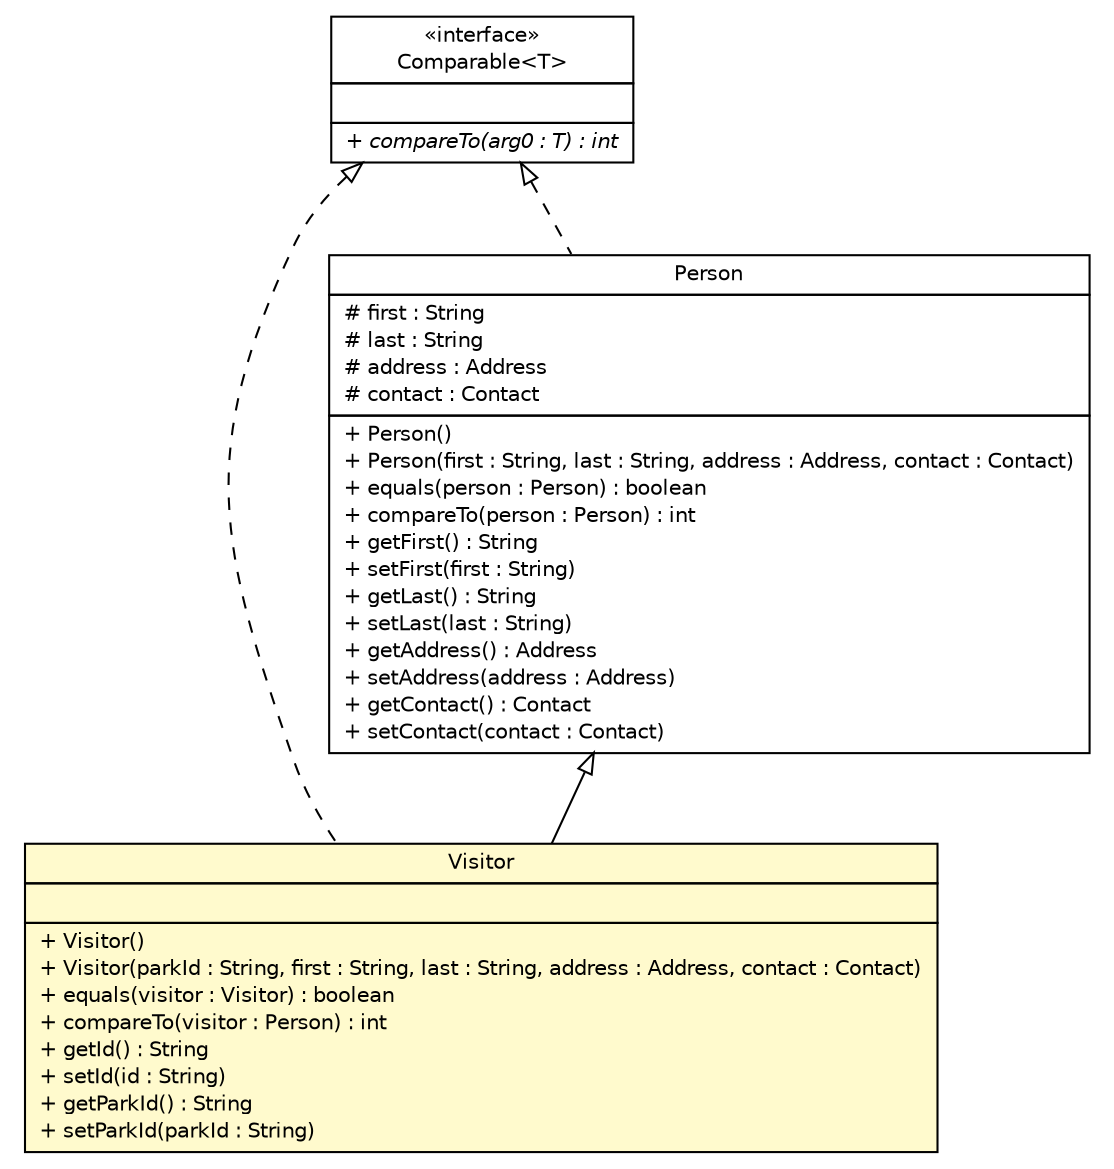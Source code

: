 #!/usr/local/bin/dot
#
# Class diagram 
# Generated by UMLGraph version R5_6 (http://www.umlgraph.org/)
#

digraph G {
	edge [fontname="Helvetica",fontsize=10,labelfontname="Helvetica",labelfontsize=10];
	node [fontname="Helvetica",fontsize=10,shape=plaintext];
	nodesep=0.25;
	ranksep=0.5;
	// edu.easternct.csc231.nationalparks.models.Visitor
	c587 [label=<<table title="edu.easternct.csc231.nationalparks.models.Visitor" border="0" cellborder="1" cellspacing="0" cellpadding="2" port="p" bgcolor="lemonChiffon" href="./Visitor.html">
		<tr><td><table border="0" cellspacing="0" cellpadding="1">
<tr><td align="center" balign="center"> Visitor </td></tr>
		</table></td></tr>
		<tr><td><table border="0" cellspacing="0" cellpadding="1">
<tr><td align="left" balign="left">  </td></tr>
		</table></td></tr>
		<tr><td><table border="0" cellspacing="0" cellpadding="1">
<tr><td align="left" balign="left"> + Visitor() </td></tr>
<tr><td align="left" balign="left"> + Visitor(parkId : String, first : String, last : String, address : Address, contact : Contact) </td></tr>
<tr><td align="left" balign="left"> + equals(visitor : Visitor) : boolean </td></tr>
<tr><td align="left" balign="left"> + compareTo(visitor : Person) : int </td></tr>
<tr><td align="left" balign="left"> + getId() : String </td></tr>
<tr><td align="left" balign="left"> + setId(id : String) </td></tr>
<tr><td align="left" balign="left"> + getParkId() : String </td></tr>
<tr><td align="left" balign="left"> + setParkId(parkId : String) </td></tr>
		</table></td></tr>
		</table>>, URL="./Visitor.html", fontname="Helvetica", fontcolor="black", fontsize=10.0];
	// edu.easternct.csc231.nationalparks.models.Person
	c592 [label=<<table title="edu.easternct.csc231.nationalparks.models.Person" border="0" cellborder="1" cellspacing="0" cellpadding="2" port="p" href="./Person.html">
		<tr><td><table border="0" cellspacing="0" cellpadding="1">
<tr><td align="center" balign="center"> Person </td></tr>
		</table></td></tr>
		<tr><td><table border="0" cellspacing="0" cellpadding="1">
<tr><td align="left" balign="left"> # first : String </td></tr>
<tr><td align="left" balign="left"> # last : String </td></tr>
<tr><td align="left" balign="left"> # address : Address </td></tr>
<tr><td align="left" balign="left"> # contact : Contact </td></tr>
		</table></td></tr>
		<tr><td><table border="0" cellspacing="0" cellpadding="1">
<tr><td align="left" balign="left"> + Person() </td></tr>
<tr><td align="left" balign="left"> + Person(first : String, last : String, address : Address, contact : Contact) </td></tr>
<tr><td align="left" balign="left"> + equals(person : Person) : boolean </td></tr>
<tr><td align="left" balign="left"> + compareTo(person : Person) : int </td></tr>
<tr><td align="left" balign="left"> + getFirst() : String </td></tr>
<tr><td align="left" balign="left"> + setFirst(first : String) </td></tr>
<tr><td align="left" balign="left"> + getLast() : String </td></tr>
<tr><td align="left" balign="left"> + setLast(last : String) </td></tr>
<tr><td align="left" balign="left"> + getAddress() : Address </td></tr>
<tr><td align="left" balign="left"> + setAddress(address : Address) </td></tr>
<tr><td align="left" balign="left"> + getContact() : Contact </td></tr>
<tr><td align="left" balign="left"> + setContact(contact : Contact) </td></tr>
		</table></td></tr>
		</table>>, URL="./Person.html", fontname="Helvetica", fontcolor="black", fontsize=10.0];
	//edu.easternct.csc231.nationalparks.models.Visitor extends edu.easternct.csc231.nationalparks.models.Person
	c592:p -> c587:p [dir=back,arrowtail=empty];
	//edu.easternct.csc231.nationalparks.models.Visitor implements java.lang.Comparable<T>
	c606:p -> c587:p [dir=back,arrowtail=empty,style=dashed];
	//edu.easternct.csc231.nationalparks.models.Person implements java.lang.Comparable<T>
	c606:p -> c592:p [dir=back,arrowtail=empty,style=dashed];
	// java.lang.Comparable<T>
	c606 [label=<<table title="java.lang.Comparable" border="0" cellborder="1" cellspacing="0" cellpadding="2" port="p" href="http://java.sun.com/j2se/1.4.2/docs/api/java/lang/Comparable.html">
		<tr><td><table border="0" cellspacing="0" cellpadding="1">
<tr><td align="center" balign="center"> &#171;interface&#187; </td></tr>
<tr><td align="center" balign="center"> Comparable&lt;T&gt; </td></tr>
		</table></td></tr>
		<tr><td><table border="0" cellspacing="0" cellpadding="1">
<tr><td align="left" balign="left">  </td></tr>
		</table></td></tr>
		<tr><td><table border="0" cellspacing="0" cellpadding="1">
<tr><td align="left" balign="left"><font face="Helvetica-Oblique" point-size="10.0"> + compareTo(arg0 : T) : int </font></td></tr>
		</table></td></tr>
		</table>>, URL="http://java.sun.com/j2se/1.4.2/docs/api/java/lang/Comparable.html", fontname="Helvetica", fontcolor="black", fontsize=10.0];
}

